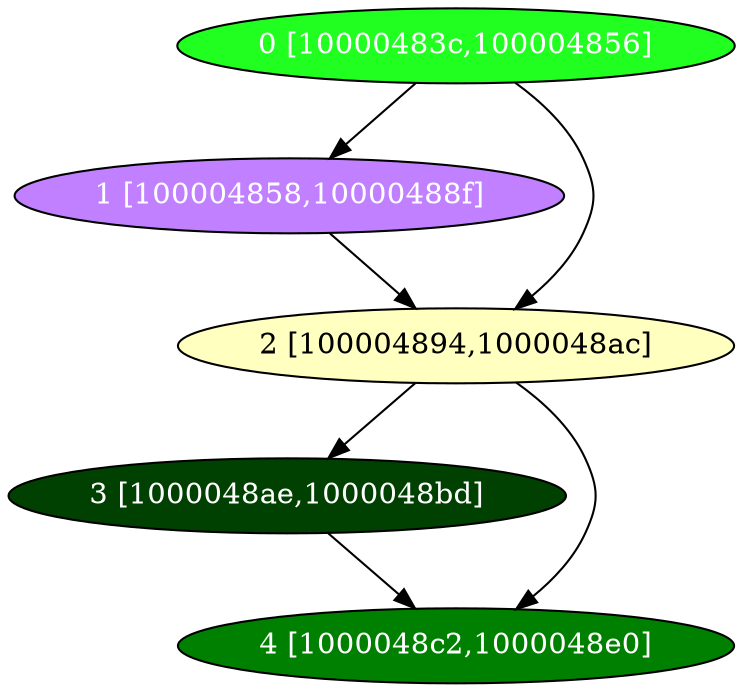 diGraph gzip{
	gzip_0  [style=filled fillcolor="#20FF20" fontcolor="#ffffff" shape=oval label="0 [10000483c,100004856]"]
	gzip_1  [style=filled fillcolor="#C080FF" fontcolor="#ffffff" shape=oval label="1 [100004858,10000488f]"]
	gzip_2  [style=filled fillcolor="#FFFFC0" fontcolor="#000000" shape=oval label="2 [100004894,1000048ac]"]
	gzip_3  [style=filled fillcolor="#004000" fontcolor="#ffffff" shape=oval label="3 [1000048ae,1000048bd]"]
	gzip_4  [style=filled fillcolor="#008000" fontcolor="#ffffff" shape=oval label="4 [1000048c2,1000048e0]"]

	gzip_0 -> gzip_1
	gzip_0 -> gzip_2
	gzip_1 -> gzip_2
	gzip_2 -> gzip_3
	gzip_2 -> gzip_4
	gzip_3 -> gzip_4
}